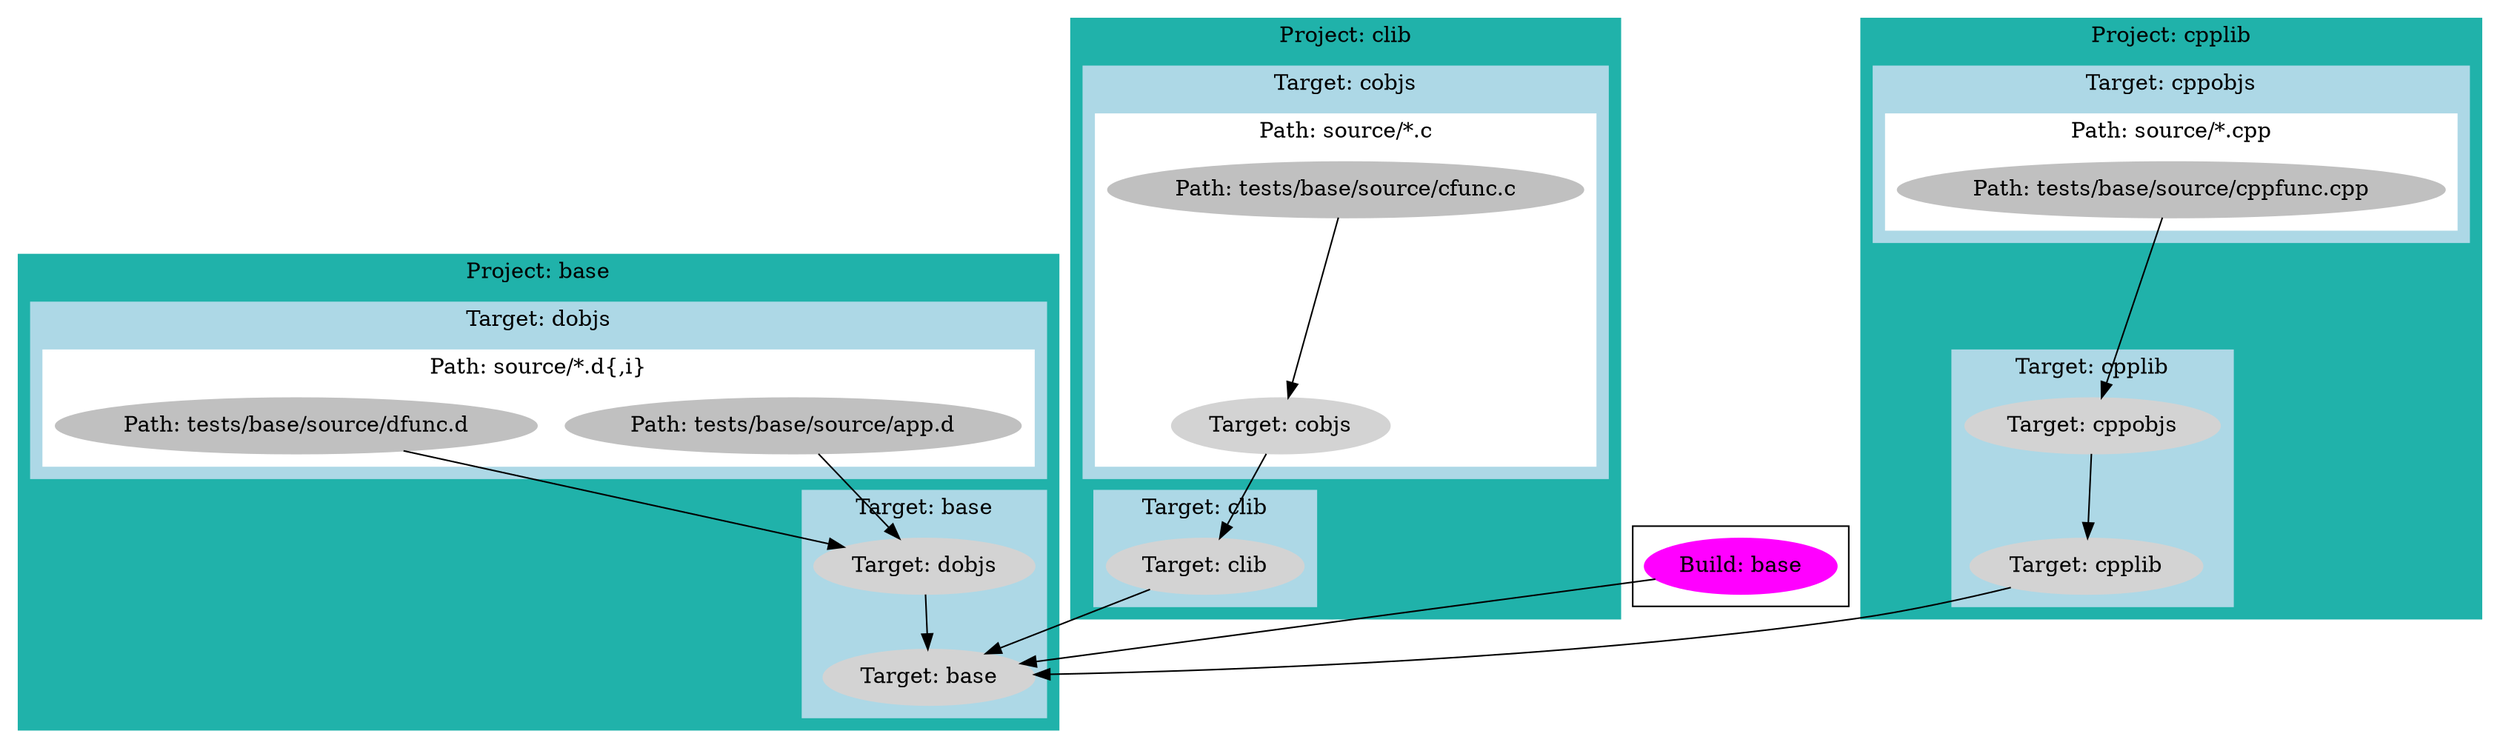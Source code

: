 digraph Nex {
	subgraph cluster_project_cpplib{
		label="Project: cpplib";
		style=filled;
		color=lightseagreen;
		subgraph cluster_target_cpplib{
			style=filled;
			color=lightblue;
			label="Target: cpplib";
			target_cpplib_cpplib[label="Target: cpplib",style=filled,color=lightgrey];
			target_cpplib_cppobjs -> target_cpplib_cpplib;
		}
		subgraph cluster_target_cppobjs{
			style=filled;
			color=lightblue;
			label="Target: cppobjs";
			target_cpplib_cppobjs[label="Target: cppobjs",style=filled,color=lightgrey];
			subgraph cluster_path_cpplib_cppobjs_0_0{
				style=filled;
				color=white;
				label="Path: source/*.cpp";
				"path_cpplib_cppobjs_0"[label="Path: tests/base/source/cppfunc.cpp",style=filled,color=grey];
				"path_cpplib_cppobjs_0" -> target_cpplib_cppobjs;
			}
		}
	}
	subgraph cluster_project_base{
		label="Project: base";
		style=filled;
		color=lightseagreen;
		subgraph cluster_target_base{
			style=filled;
			color=lightblue;
			label="Target: base";
			target_base_base[label="Target: base",style=filled,color=lightgrey];
			target_base_dobjs -> target_base_base;
		}
		subgraph cluster_target_dobjs{
			style=filled;
			color=lightblue;
			label="Target: dobjs";
			target_base_dobjs[label="Target: dobjs",style=filled,color=lightgrey];
			subgraph cluster_path_base_dobjs_0_0{
				style=filled;
				color=white;
				label="Path: source/*.d{,i}";
				"path_base_dobjs_0"[label="Path: tests/base/source/app.d",style=filled,color=grey];
				"path_base_dobjs_0" -> target_base_dobjs;
				"path_base_dobjs_1"[label="Path: tests/base/source/dfunc.d",style=filled,color=grey];
				"path_base_dobjs_1" -> target_base_dobjs;
			}
		}
	}
	target_clib_clib -> target_base_base;
	target_cpplib_cpplib -> target_base_base;
	subgraph cluster_project_clib{
		label="Project: clib";
		style=filled;
		color=lightseagreen;
		subgraph cluster_target_cobjs{
			style=filled;
			color=lightblue;
			label="Target: cobjs";
			target_clib_cobjs[label="Target: cobjs",style=filled,color=lightgrey];
			subgraph cluster_path_clib_cobjs_0_0{
				style=filled;
				color=white;
				label="Path: source/*.c";
				"path_clib_cobjs_0"[label="Path: tests/base/source/cfunc.c",style=filled,color=grey];
				"path_clib_cobjs_0" -> target_clib_cobjs;
			}
		}
		subgraph cluster_target_clib{
			style=filled;
			color=lightblue;
			label="Target: clib";
			target_clib_clib[label="Target: clib",style=filled,color=lightgrey];
			target_clib_cobjs -> target_clib_clib;
		}
	}
	subgraph cluster__will_build {
		build_base[label="Build: base",style=filled,color=magenta];
		build_base -> target_base_base;
	}
}
